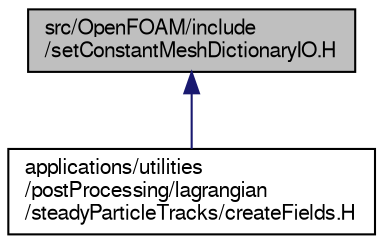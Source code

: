 digraph "src/OpenFOAM/include/setConstantMeshDictionaryIO.H"
{
  bgcolor="transparent";
  edge [fontname="FreeSans",fontsize="10",labelfontname="FreeSans",labelfontsize="10"];
  node [fontname="FreeSans",fontsize="10",shape=record];
  Node1 [label="src/OpenFOAM/include\l/setConstantMeshDictionaryIO.H",height=0.2,width=0.4,color="black", fillcolor="grey75", style="filled" fontcolor="black"];
  Node1 -> Node2 [dir="back",color="midnightblue",fontsize="10",style="solid",fontname="FreeSans"];
  Node2 [label="applications/utilities\l/postProcessing/lagrangian\l/steadyParticleTracks/createFields.H",height=0.2,width=0.4,color="black",URL="$a04029.html"];
}

